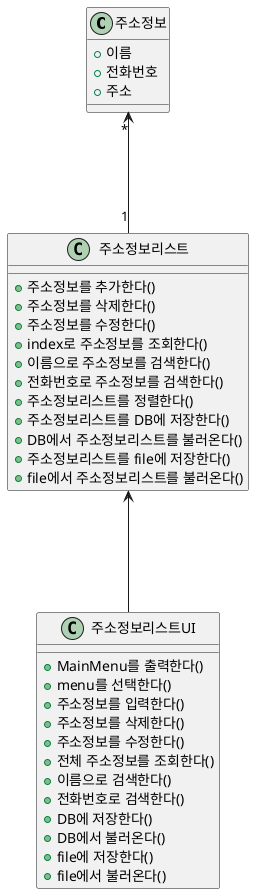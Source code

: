 @startuml

class 주소정보 {
+이름
+전화번호
+주소
}

class 주소정보리스트 {
+주소정보를 추가한다()
+주소정보를 삭제한다()
+주소정보를 수정한다()
+index로 주소정보를 조회한다()
+이름으로 주소정보를 검색한다()
+전화번호로 주소정보를 검색한다()
+주소정보리스트를 정렬한다()
+주소정보리스트를 DB에 저장한다()
+DB에서 주소정보리스트를 불러온다()
+주소정보리스트를 file에 저장한다()
+file에서 주소정보리스트를 불러온다()
}

class 주소정보리스트UI {
+MainMenu를 출력한다()
+menu를 선택한다()
+주소정보를 입력한다()
+주소정보를 삭제한다()
+주소정보를 수정한다()
+전체 주소정보를 조회한다()
+이름으로 검색한다()
+전화번호로 검색한다()
+DB에 저장한다()
+DB에서 불러온다()
+file에 저장한다()
+file에서 불러온다()
}

주소정보 "*" <--- "1" 주소정보리스트
주소정보리스트 <--- 주소정보리스트UI

@enduml

